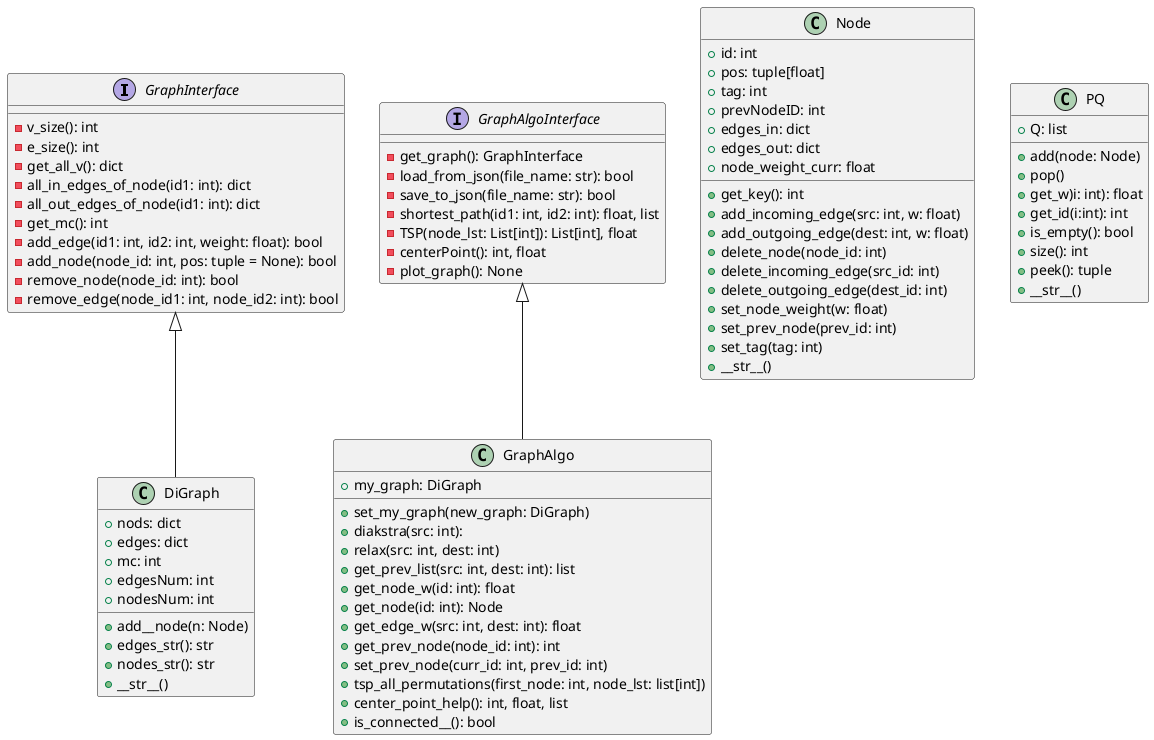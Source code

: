 import
@startuml

interface GraphInterface{
-v_size(): int
-e_size(): int
-get_all_v(): dict
-all_in_edges_of_node(id1: int): dict
-all_out_edges_of_node(id1: int): dict
-get_mc(): int
-add_edge(id1: int, id2: int, weight: float): bool
-add_node(node_id: int, pos: tuple = None): bool
-remove_node(node_id: int): bool
-remove_edge(node_id1: int, node_id2: int): bool
}

interface GraphAlgoInterface{
-get_graph(): GraphInterface
-load_from_json(file_name: str): bool
-save_to_json(file_name: str): bool
-shortest_path(id1: int, id2: int): float, list
-TSP(node_lst: List[int]): List[int], float
-centerPoint(): int, float
-plot_graph(): None
}

GraphInterface <|-- DiGraph
GraphAlgoInterface <|-- GraphAlgo
class DiGraph{
+nods: dict
+edges: dict
+mc: int
+edgesNum: int
+nodesNum: int
+add__node(n: Node)
+edges_str(): str
+nodes_str(): str
+__str__()
}

class Node{
+id: int
+pos: tuple[float]
+tag: int
+prevNodeID: int
+edges_in: dict
+edges_out: dict
+node_weight_curr: float
+get_key(): int
+add_incoming_edge(src: int, w: float)
+add_outgoing_edge(dest: int, w: float)
+delete_node(node_id: int)
+delete_incoming_edge(src_id: int)
+delete_outgoing_edge(dest_id: int)
+set_node_weight(w: float)
+set_prev_node(prev_id: int)
+set_tag(tag: int)
+__str__()
}

class GraphAlgo{
+my_graph: DiGraph
+set_my_graph(new_graph: DiGraph)
+diakstra(src: int):
+relax(src: int, dest: int)
+get_prev_list(src: int, dest: int): list
+get_node_w(id: int): float
+get_node(id: int): Node
'+get_node_tag(id: int): int
'+set_node_tag(id: int, tag)
'+set_path_w(id: int, w: float)
+get_edge_w(src: int, dest: int): float
+get_prev_node(node_id: int): int
+set_prev_node(curr_id: int, prev_id: int)
+tsp_all_permutations(first_node: int, node_lst: list[int])
+center_point_help(): int, float, list
+is_connected__(): bool
}

class PQ{
+Q: list
+add(node: Node)
+pop()
+get_w)i: int): float
+get_id(i:int): int
+is_empty(): bool
+size(): int
+peek(): tuple
+__str__()
}



@enduml